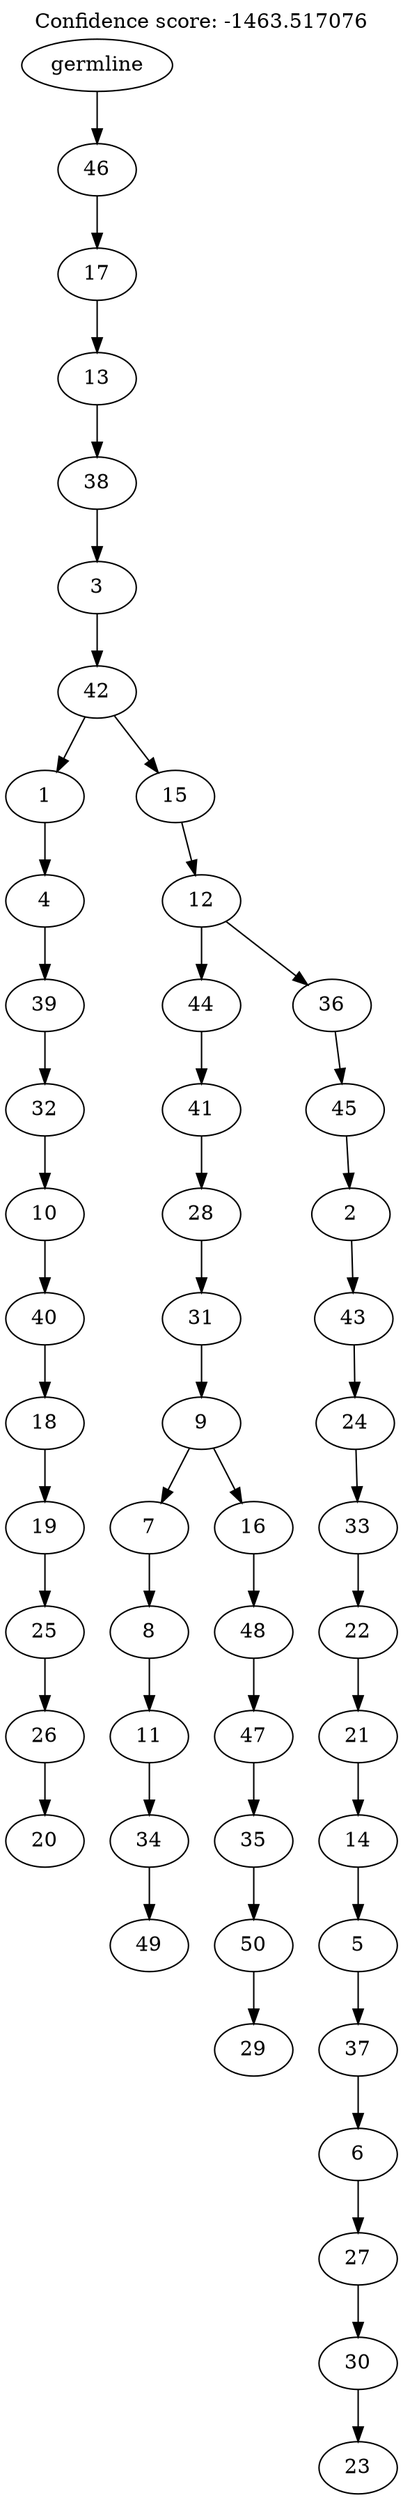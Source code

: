 digraph g {
	"49" -> "50";
	"50" [label="20"];
	"48" -> "49";
	"49" [label="26"];
	"47" -> "48";
	"48" [label="25"];
	"46" -> "47";
	"47" [label="19"];
	"45" -> "46";
	"46" [label="18"];
	"44" -> "45";
	"45" [label="40"];
	"43" -> "44";
	"44" [label="10"];
	"42" -> "43";
	"43" [label="32"];
	"41" -> "42";
	"42" [label="39"];
	"40" -> "41";
	"41" [label="4"];
	"38" -> "39";
	"39" [label="49"];
	"37" -> "38";
	"38" [label="34"];
	"36" -> "37";
	"37" [label="11"];
	"35" -> "36";
	"36" [label="8"];
	"33" -> "34";
	"34" [label="29"];
	"32" -> "33";
	"33" [label="50"];
	"31" -> "32";
	"32" [label="35"];
	"30" -> "31";
	"31" [label="47"];
	"29" -> "30";
	"30" [label="48"];
	"28" -> "29";
	"29" [label="16"];
	"28" -> "35";
	"35" [label="7"];
	"27" -> "28";
	"28" [label="9"];
	"26" -> "27";
	"27" [label="31"];
	"25" -> "26";
	"26" [label="28"];
	"24" -> "25";
	"25" [label="41"];
	"22" -> "23";
	"23" [label="23"];
	"21" -> "22";
	"22" [label="30"];
	"20" -> "21";
	"21" [label="27"];
	"19" -> "20";
	"20" [label="6"];
	"18" -> "19";
	"19" [label="37"];
	"17" -> "18";
	"18" [label="5"];
	"16" -> "17";
	"17" [label="14"];
	"15" -> "16";
	"16" [label="21"];
	"14" -> "15";
	"15" [label="22"];
	"13" -> "14";
	"14" [label="33"];
	"12" -> "13";
	"13" [label="24"];
	"11" -> "12";
	"12" [label="43"];
	"10" -> "11";
	"11" [label="2"];
	"9" -> "10";
	"10" [label="45"];
	"8" -> "9";
	"9" [label="36"];
	"8" -> "24";
	"24" [label="44"];
	"7" -> "8";
	"8" [label="12"];
	"6" -> "7";
	"7" [label="15"];
	"6" -> "40";
	"40" [label="1"];
	"5" -> "6";
	"6" [label="42"];
	"4" -> "5";
	"5" [label="3"];
	"3" -> "4";
	"4" [label="38"];
	"2" -> "3";
	"3" [label="13"];
	"1" -> "2";
	"2" [label="17"];
	"0" -> "1";
	"1" [label="46"];
	"0" [label="germline"];
	labelloc="t";
	label="Confidence score: -1463.517076";
}
